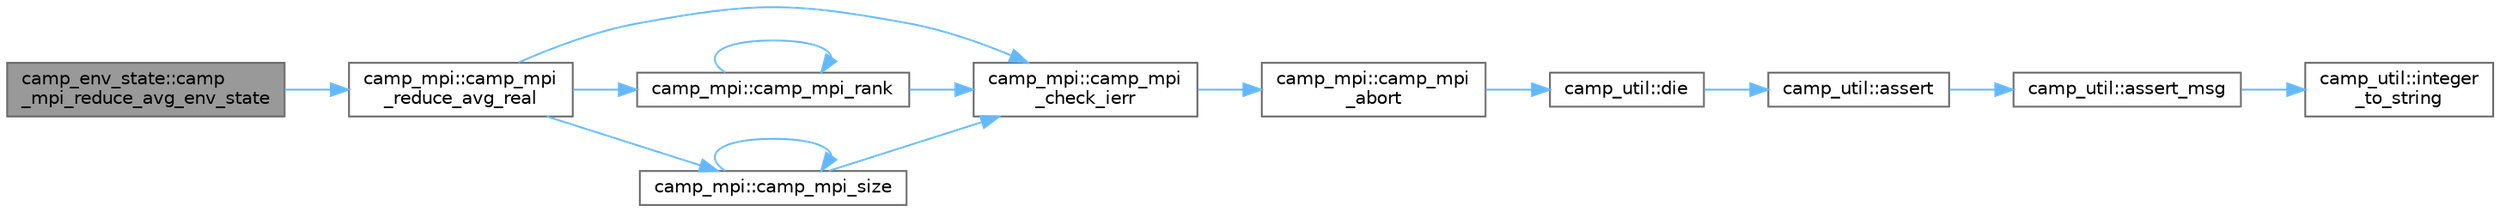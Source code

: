 digraph "camp_env_state::camp_mpi_reduce_avg_env_state"
{
 // LATEX_PDF_SIZE
  bgcolor="transparent";
  edge [fontname=Helvetica,fontsize=10,labelfontname=Helvetica,labelfontsize=10];
  node [fontname=Helvetica,fontsize=10,shape=box,height=0.2,width=0.4];
  rankdir="LR";
  Node1 [label="camp_env_state::camp\l_mpi_reduce_avg_env_state",height=0.2,width=0.4,color="gray40", fillcolor="grey60", style="filled", fontcolor="black",tooltip="Computes the average of val across all processes, storing the result in val_avg on the root process."];
  Node1 -> Node2 [color="steelblue1",style="solid"];
  Node2 [label="camp_mpi::camp_mpi\l_reduce_avg_real",height=0.2,width=0.4,color="grey40", fillcolor="white", style="filled",URL="$namespacecamp__mpi.html#a96549d22ee106f1fa29af89dcaa0ab71",tooltip="Computes the average of val across all processes, storing the result in val_avg on the root process."];
  Node2 -> Node3 [color="steelblue1",style="solid"];
  Node3 [label="camp_mpi::camp_mpi\l_check_ierr",height=0.2,width=0.4,color="grey40", fillcolor="white", style="filled",URL="$namespacecamp__mpi.html#adb95beaf933131229f017a03af8352ad",tooltip="Dies if ierr is not ok."];
  Node3 -> Node4 [color="steelblue1",style="solid"];
  Node4 [label="camp_mpi::camp_mpi\l_abort",height=0.2,width=0.4,color="grey40", fillcolor="white", style="filled",URL="$namespacecamp__mpi.html#a7c0deeecbf4c64fe7fcade1797e1aab8",tooltip="Abort the program."];
  Node4 -> Node5 [color="steelblue1",style="solid"];
  Node5 [label="camp_util::die",height=0.2,width=0.4,color="grey40", fillcolor="white", style="filled",URL="$namespacecamp__util.html#aa942add404bf8b611e5b4b8c777ca7f6",tooltip="Error immediately."];
  Node5 -> Node6 [color="steelblue1",style="solid"];
  Node6 [label="camp_util::assert",height=0.2,width=0.4,color="grey40", fillcolor="white", style="filled",URL="$namespacecamp__util.html#a32cf43c1b618a3ecf93810383e960ef2",tooltip="Errors unless condition_ok is true."];
  Node6 -> Node7 [color="steelblue1",style="solid"];
  Node7 [label="camp_util::assert_msg",height=0.2,width=0.4,color="grey40", fillcolor="white", style="filled",URL="$namespacecamp__util.html#ab4e745d4a05763568bf773598f30e91f",tooltip="Errors unless condition_ok is true."];
  Node7 -> Node8 [color="steelblue1",style="solid"];
  Node8 [label="camp_util::integer\l_to_string",height=0.2,width=0.4,color="grey40", fillcolor="white", style="filled",URL="$namespacecamp__util.html#acd72e4626dcfefffaa08c42cfa7949bc",tooltip="Convert an integer to a string format."];
  Node2 -> Node9 [color="steelblue1",style="solid"];
  Node9 [label="camp_mpi::camp_mpi_rank",height=0.2,width=0.4,color="grey40", fillcolor="white", style="filled",URL="$namespacecamp__mpi.html#a071b987e3ccab55010a23029249b73a4",tooltip="Returns the rank of the current process."];
  Node9 -> Node3 [color="steelblue1",style="solid"];
  Node9 -> Node9 [color="steelblue1",style="solid"];
  Node2 -> Node10 [color="steelblue1",style="solid"];
  Node10 [label="camp_mpi::camp_mpi_size",height=0.2,width=0.4,color="grey40", fillcolor="white", style="filled",URL="$namespacecamp__mpi.html#ac12772749475620730de7ac0fd2f88d7",tooltip="Returns the total number of processes."];
  Node10 -> Node3 [color="steelblue1",style="solid"];
  Node10 -> Node10 [color="steelblue1",style="solid"];
}
